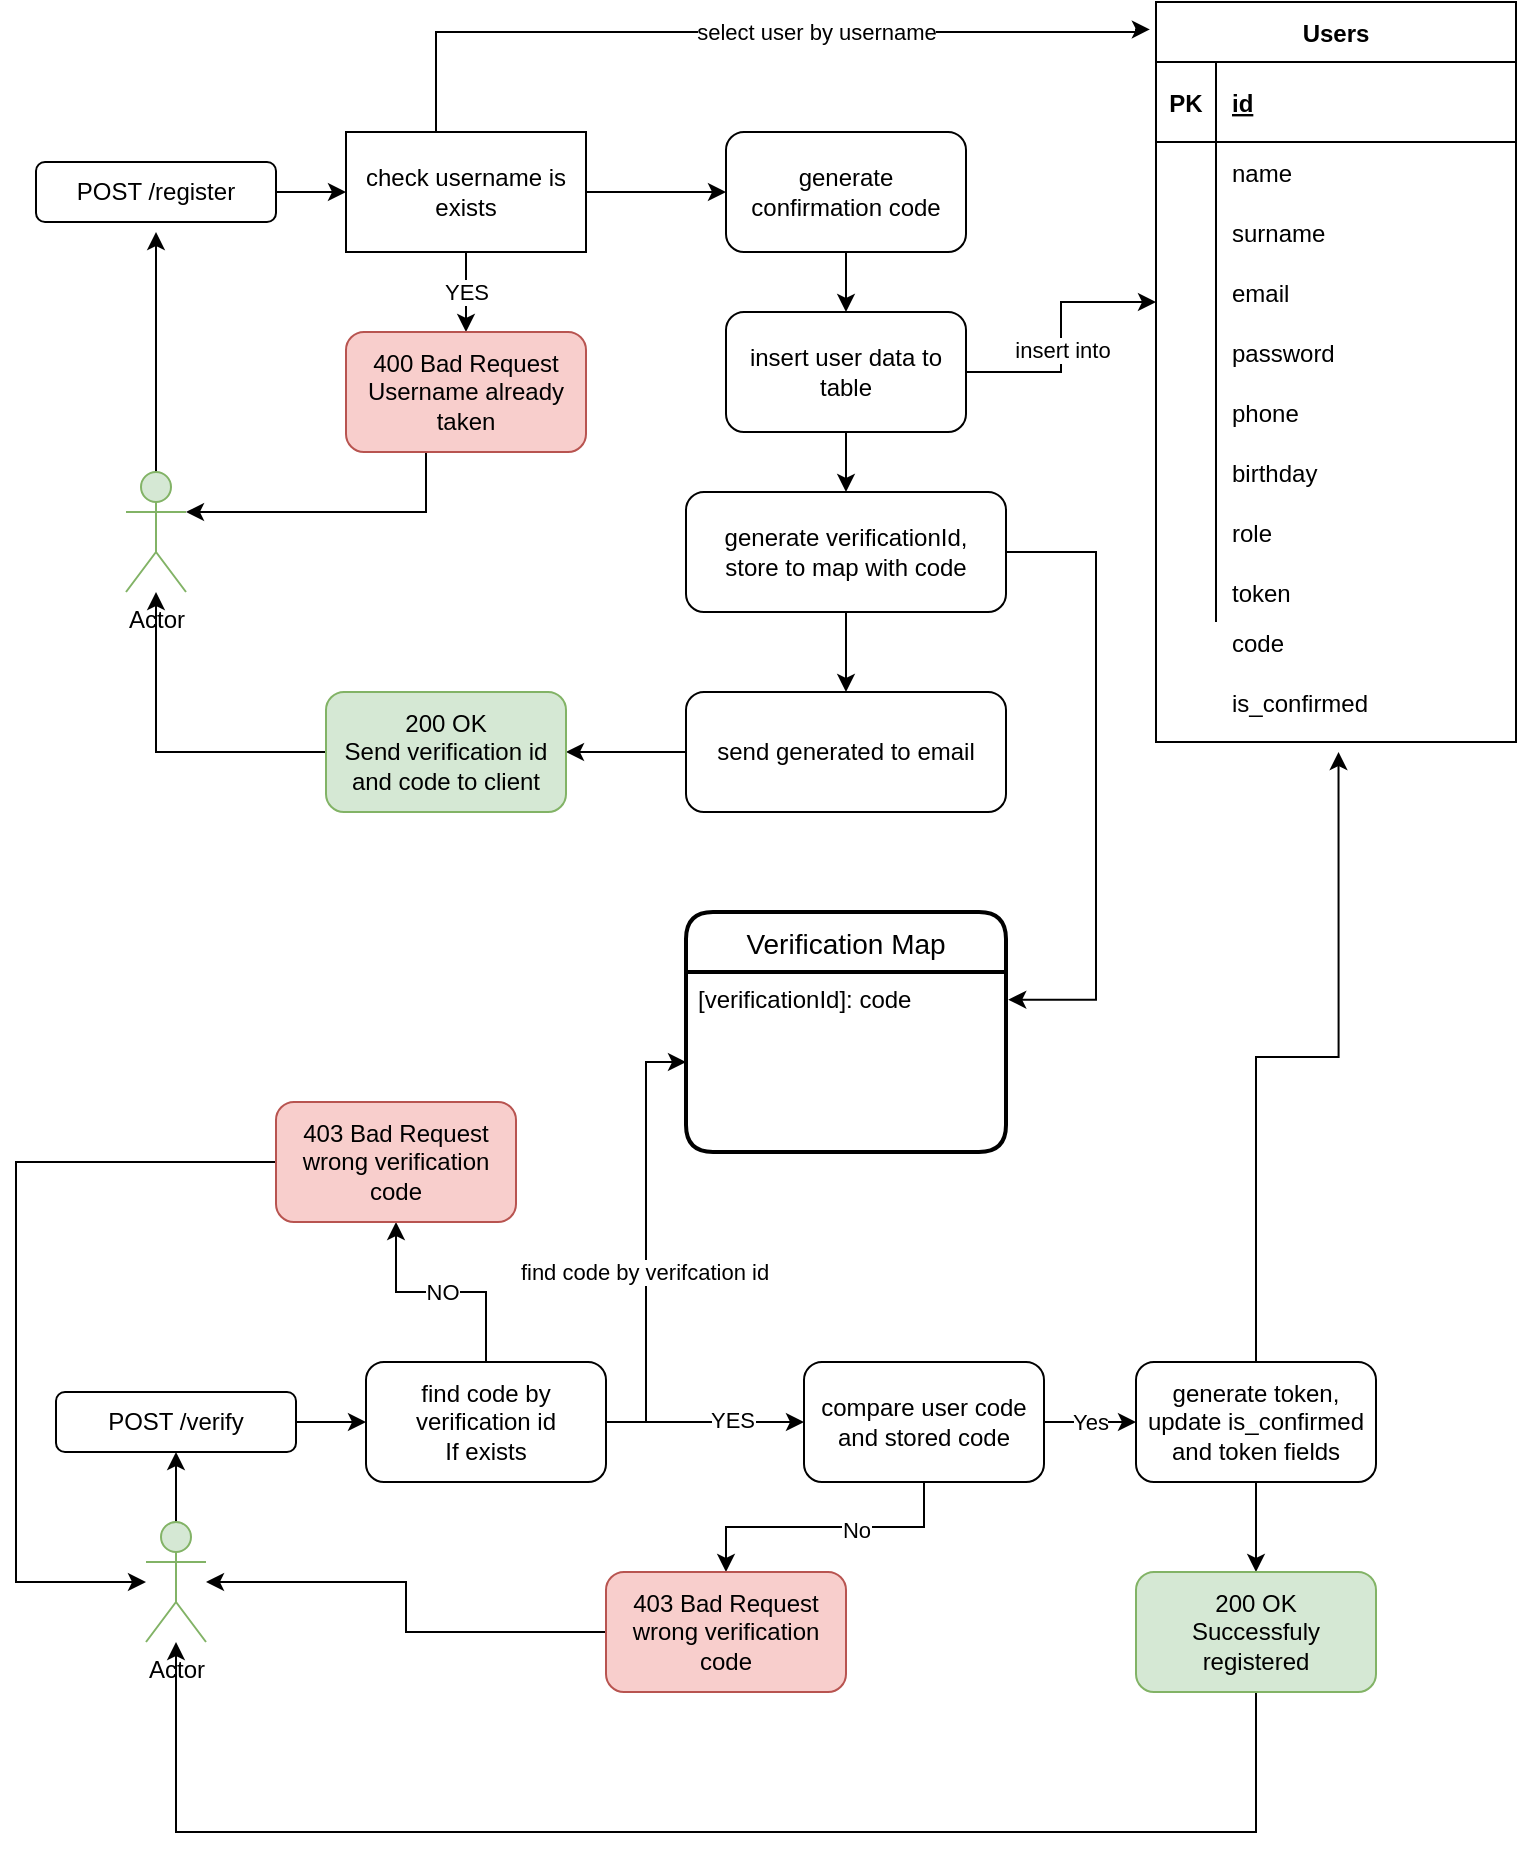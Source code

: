 <mxfile version="20.8.1" type="github">
  <diagram id="KpNZu5s6K74Fhy5XpJUd" name="Страница 1">
    <mxGraphModel dx="2385" dy="1343" grid="1" gridSize="10" guides="1" tooltips="1" connect="1" arrows="1" fold="1" page="1" pageScale="1" pageWidth="827" pageHeight="1169" math="0" shadow="0">
      <root>
        <mxCell id="0" />
        <mxCell id="1" parent="0" />
        <mxCell id="UqoLNxq10_P1WbbZh7oi-83" style="edgeStyle=orthogonalEdgeStyle;rounded=0;orthogonalLoop=1;jettySize=auto;html=1;" edge="1" parent="1" source="UqoLNxq10_P1WbbZh7oi-1">
          <mxGeometry relative="1" as="geometry">
            <mxPoint x="90.0" y="150" as="targetPoint" />
          </mxGeometry>
        </mxCell>
        <mxCell id="UqoLNxq10_P1WbbZh7oi-1" value="Actor" style="shape=umlActor;verticalLabelPosition=bottom;verticalAlign=top;html=1;outlineConnect=0;fillColor=#d5e8d4;strokeColor=#82b366;" vertex="1" parent="1">
          <mxGeometry x="75" y="270" width="30" height="60" as="geometry" />
        </mxCell>
        <mxCell id="UqoLNxq10_P1WbbZh7oi-74" value="" style="edgeStyle=orthogonalEdgeStyle;rounded=0;orthogonalLoop=1;jettySize=auto;html=1;" edge="1" parent="1" source="UqoLNxq10_P1WbbZh7oi-5" target="UqoLNxq10_P1WbbZh7oi-73">
          <mxGeometry relative="1" as="geometry" />
        </mxCell>
        <mxCell id="UqoLNxq10_P1WbbZh7oi-5" value="POST /register" style="rounded=1;whiteSpace=wrap;html=1;" vertex="1" parent="1">
          <mxGeometry x="30" y="115" width="120" height="30" as="geometry" />
        </mxCell>
        <mxCell id="UqoLNxq10_P1WbbZh7oi-6" value="Users" style="shape=table;startSize=30;container=1;collapsible=1;childLayout=tableLayout;fixedRows=1;rowLines=0;fontStyle=1;align=center;resizeLast=1;" vertex="1" parent="1">
          <mxGeometry x="590" y="35" width="180" height="370" as="geometry" />
        </mxCell>
        <mxCell id="UqoLNxq10_P1WbbZh7oi-7" value="" style="shape=tableRow;horizontal=0;startSize=0;swimlaneHead=0;swimlaneBody=0;fillColor=none;collapsible=0;dropTarget=0;points=[[0,0.5],[1,0.5]];portConstraint=eastwest;top=0;left=0;right=0;bottom=1;" vertex="1" parent="UqoLNxq10_P1WbbZh7oi-6">
          <mxGeometry y="30" width="180" height="40" as="geometry" />
        </mxCell>
        <mxCell id="UqoLNxq10_P1WbbZh7oi-8" value="PK" style="shape=partialRectangle;connectable=0;fillColor=none;top=0;left=0;bottom=0;right=0;fontStyle=1;overflow=hidden;" vertex="1" parent="UqoLNxq10_P1WbbZh7oi-7">
          <mxGeometry width="30" height="40" as="geometry">
            <mxRectangle width="30" height="40" as="alternateBounds" />
          </mxGeometry>
        </mxCell>
        <mxCell id="UqoLNxq10_P1WbbZh7oi-9" value="id" style="shape=partialRectangle;connectable=0;fillColor=none;top=0;left=0;bottom=0;right=0;align=left;spacingLeft=6;fontStyle=5;overflow=hidden;" vertex="1" parent="UqoLNxq10_P1WbbZh7oi-7">
          <mxGeometry x="30" width="150" height="40" as="geometry">
            <mxRectangle width="150" height="40" as="alternateBounds" />
          </mxGeometry>
        </mxCell>
        <mxCell id="UqoLNxq10_P1WbbZh7oi-10" value="" style="shape=tableRow;horizontal=0;startSize=0;swimlaneHead=0;swimlaneBody=0;fillColor=none;collapsible=0;dropTarget=0;points=[[0,0.5],[1,0.5]];portConstraint=eastwest;top=0;left=0;right=0;bottom=0;" vertex="1" parent="UqoLNxq10_P1WbbZh7oi-6">
          <mxGeometry y="70" width="180" height="30" as="geometry" />
        </mxCell>
        <mxCell id="UqoLNxq10_P1WbbZh7oi-11" value="" style="shape=partialRectangle;connectable=0;fillColor=none;top=0;left=0;bottom=0;right=0;editable=1;overflow=hidden;" vertex="1" parent="UqoLNxq10_P1WbbZh7oi-10">
          <mxGeometry width="30" height="30" as="geometry">
            <mxRectangle width="30" height="30" as="alternateBounds" />
          </mxGeometry>
        </mxCell>
        <mxCell id="UqoLNxq10_P1WbbZh7oi-12" value="name" style="shape=partialRectangle;connectable=0;fillColor=none;top=0;left=0;bottom=0;right=0;align=left;spacingLeft=6;overflow=hidden;" vertex="1" parent="UqoLNxq10_P1WbbZh7oi-10">
          <mxGeometry x="30" width="150" height="30" as="geometry">
            <mxRectangle width="150" height="30" as="alternateBounds" />
          </mxGeometry>
        </mxCell>
        <mxCell id="UqoLNxq10_P1WbbZh7oi-13" value="" style="shape=tableRow;horizontal=0;startSize=0;swimlaneHead=0;swimlaneBody=0;fillColor=none;collapsible=0;dropTarget=0;points=[[0,0.5],[1,0.5]];portConstraint=eastwest;top=0;left=0;right=0;bottom=0;" vertex="1" parent="UqoLNxq10_P1WbbZh7oi-6">
          <mxGeometry y="100" width="180" height="30" as="geometry" />
        </mxCell>
        <mxCell id="UqoLNxq10_P1WbbZh7oi-14" value="" style="shape=partialRectangle;connectable=0;fillColor=none;top=0;left=0;bottom=0;right=0;editable=1;overflow=hidden;" vertex="1" parent="UqoLNxq10_P1WbbZh7oi-13">
          <mxGeometry width="30" height="30" as="geometry">
            <mxRectangle width="30" height="30" as="alternateBounds" />
          </mxGeometry>
        </mxCell>
        <mxCell id="UqoLNxq10_P1WbbZh7oi-15" value="surname" style="shape=partialRectangle;connectable=0;fillColor=none;top=0;left=0;bottom=0;right=0;align=left;spacingLeft=6;overflow=hidden;" vertex="1" parent="UqoLNxq10_P1WbbZh7oi-13">
          <mxGeometry x="30" width="150" height="30" as="geometry">
            <mxRectangle width="150" height="30" as="alternateBounds" />
          </mxGeometry>
        </mxCell>
        <mxCell id="UqoLNxq10_P1WbbZh7oi-16" value="" style="shape=tableRow;horizontal=0;startSize=0;swimlaneHead=0;swimlaneBody=0;fillColor=none;collapsible=0;dropTarget=0;points=[[0,0.5],[1,0.5]];portConstraint=eastwest;top=0;left=0;right=0;bottom=0;" vertex="1" parent="UqoLNxq10_P1WbbZh7oi-6">
          <mxGeometry y="130" width="180" height="30" as="geometry" />
        </mxCell>
        <mxCell id="UqoLNxq10_P1WbbZh7oi-17" value="" style="shape=partialRectangle;connectable=0;fillColor=none;top=0;left=0;bottom=0;right=0;editable=1;overflow=hidden;" vertex="1" parent="UqoLNxq10_P1WbbZh7oi-16">
          <mxGeometry width="30" height="30" as="geometry">
            <mxRectangle width="30" height="30" as="alternateBounds" />
          </mxGeometry>
        </mxCell>
        <mxCell id="UqoLNxq10_P1WbbZh7oi-18" value="email" style="shape=partialRectangle;connectable=0;fillColor=none;top=0;left=0;bottom=0;right=0;align=left;spacingLeft=6;overflow=hidden;" vertex="1" parent="UqoLNxq10_P1WbbZh7oi-16">
          <mxGeometry x="30" width="150" height="30" as="geometry">
            <mxRectangle width="150" height="30" as="alternateBounds" />
          </mxGeometry>
        </mxCell>
        <mxCell id="UqoLNxq10_P1WbbZh7oi-19" value="" style="shape=tableRow;horizontal=0;startSize=0;swimlaneHead=0;swimlaneBody=0;fillColor=none;collapsible=0;dropTarget=0;points=[[0,0.5],[1,0.5]];portConstraint=eastwest;top=0;left=0;right=0;bottom=0;" vertex="1" parent="UqoLNxq10_P1WbbZh7oi-6">
          <mxGeometry y="160" width="180" height="30" as="geometry" />
        </mxCell>
        <mxCell id="UqoLNxq10_P1WbbZh7oi-20" value="" style="shape=partialRectangle;connectable=0;fillColor=none;top=0;left=0;bottom=0;right=0;editable=1;overflow=hidden;" vertex="1" parent="UqoLNxq10_P1WbbZh7oi-19">
          <mxGeometry width="30" height="30" as="geometry">
            <mxRectangle width="30" height="30" as="alternateBounds" />
          </mxGeometry>
        </mxCell>
        <mxCell id="UqoLNxq10_P1WbbZh7oi-21" value="password" style="shape=partialRectangle;connectable=0;fillColor=none;top=0;left=0;bottom=0;right=0;align=left;spacingLeft=6;overflow=hidden;" vertex="1" parent="UqoLNxq10_P1WbbZh7oi-19">
          <mxGeometry x="30" width="150" height="30" as="geometry">
            <mxRectangle width="150" height="30" as="alternateBounds" />
          </mxGeometry>
        </mxCell>
        <mxCell id="UqoLNxq10_P1WbbZh7oi-37" value="" style="shape=tableRow;horizontal=0;startSize=0;swimlaneHead=0;swimlaneBody=0;fillColor=none;collapsible=0;dropTarget=0;points=[[0,0.5],[1,0.5]];portConstraint=eastwest;top=0;left=0;right=0;bottom=0;" vertex="1" parent="UqoLNxq10_P1WbbZh7oi-6">
          <mxGeometry y="190" width="180" height="30" as="geometry" />
        </mxCell>
        <mxCell id="UqoLNxq10_P1WbbZh7oi-38" value="" style="shape=partialRectangle;connectable=0;fillColor=none;top=0;left=0;bottom=0;right=0;editable=1;overflow=hidden;" vertex="1" parent="UqoLNxq10_P1WbbZh7oi-37">
          <mxGeometry width="30" height="30" as="geometry">
            <mxRectangle width="30" height="30" as="alternateBounds" />
          </mxGeometry>
        </mxCell>
        <mxCell id="UqoLNxq10_P1WbbZh7oi-39" value="phone" style="shape=partialRectangle;connectable=0;fillColor=none;top=0;left=0;bottom=0;right=0;align=left;spacingLeft=6;overflow=hidden;" vertex="1" parent="UqoLNxq10_P1WbbZh7oi-37">
          <mxGeometry x="30" width="150" height="30" as="geometry">
            <mxRectangle width="150" height="30" as="alternateBounds" />
          </mxGeometry>
        </mxCell>
        <mxCell id="UqoLNxq10_P1WbbZh7oi-40" value="" style="shape=tableRow;horizontal=0;startSize=0;swimlaneHead=0;swimlaneBody=0;fillColor=none;collapsible=0;dropTarget=0;points=[[0,0.5],[1,0.5]];portConstraint=eastwest;top=0;left=0;right=0;bottom=0;" vertex="1" parent="UqoLNxq10_P1WbbZh7oi-6">
          <mxGeometry y="220" width="180" height="30" as="geometry" />
        </mxCell>
        <mxCell id="UqoLNxq10_P1WbbZh7oi-41" value="" style="shape=partialRectangle;connectable=0;fillColor=none;top=0;left=0;bottom=0;right=0;editable=1;overflow=hidden;" vertex="1" parent="UqoLNxq10_P1WbbZh7oi-40">
          <mxGeometry width="30" height="30" as="geometry">
            <mxRectangle width="30" height="30" as="alternateBounds" />
          </mxGeometry>
        </mxCell>
        <mxCell id="UqoLNxq10_P1WbbZh7oi-42" value="birthday" style="shape=partialRectangle;connectable=0;fillColor=none;top=0;left=0;bottom=0;right=0;align=left;spacingLeft=6;overflow=hidden;" vertex="1" parent="UqoLNxq10_P1WbbZh7oi-40">
          <mxGeometry x="30" width="150" height="30" as="geometry">
            <mxRectangle width="150" height="30" as="alternateBounds" />
          </mxGeometry>
        </mxCell>
        <mxCell id="UqoLNxq10_P1WbbZh7oi-43" value="" style="shape=tableRow;horizontal=0;startSize=0;swimlaneHead=0;swimlaneBody=0;fillColor=none;collapsible=0;dropTarget=0;points=[[0,0.5],[1,0.5]];portConstraint=eastwest;top=0;left=0;right=0;bottom=0;" vertex="1" parent="UqoLNxq10_P1WbbZh7oi-6">
          <mxGeometry y="250" width="180" height="30" as="geometry" />
        </mxCell>
        <mxCell id="UqoLNxq10_P1WbbZh7oi-44" value="" style="shape=partialRectangle;connectable=0;fillColor=none;top=0;left=0;bottom=0;right=0;editable=1;overflow=hidden;" vertex="1" parent="UqoLNxq10_P1WbbZh7oi-43">
          <mxGeometry width="30" height="30" as="geometry">
            <mxRectangle width="30" height="30" as="alternateBounds" />
          </mxGeometry>
        </mxCell>
        <mxCell id="UqoLNxq10_P1WbbZh7oi-45" value="role" style="shape=partialRectangle;connectable=0;fillColor=none;top=0;left=0;bottom=0;right=0;align=left;spacingLeft=6;overflow=hidden;" vertex="1" parent="UqoLNxq10_P1WbbZh7oi-43">
          <mxGeometry x="30" width="150" height="30" as="geometry">
            <mxRectangle width="150" height="30" as="alternateBounds" />
          </mxGeometry>
        </mxCell>
        <mxCell id="UqoLNxq10_P1WbbZh7oi-70" value="" style="shape=tableRow;horizontal=0;startSize=0;swimlaneHead=0;swimlaneBody=0;fillColor=none;collapsible=0;dropTarget=0;points=[[0,0.5],[1,0.5]];portConstraint=eastwest;top=0;left=0;right=0;bottom=0;" vertex="1" parent="UqoLNxq10_P1WbbZh7oi-6">
          <mxGeometry y="280" width="180" height="30" as="geometry" />
        </mxCell>
        <mxCell id="UqoLNxq10_P1WbbZh7oi-71" value="" style="shape=partialRectangle;connectable=0;fillColor=none;top=0;left=0;bottom=0;right=0;editable=1;overflow=hidden;" vertex="1" parent="UqoLNxq10_P1WbbZh7oi-70">
          <mxGeometry width="30" height="30" as="geometry">
            <mxRectangle width="30" height="30" as="alternateBounds" />
          </mxGeometry>
        </mxCell>
        <mxCell id="UqoLNxq10_P1WbbZh7oi-72" value="token" style="shape=partialRectangle;connectable=0;fillColor=none;top=0;left=0;bottom=0;right=0;align=left;spacingLeft=6;overflow=hidden;" vertex="1" parent="UqoLNxq10_P1WbbZh7oi-70">
          <mxGeometry x="30" width="150" height="30" as="geometry">
            <mxRectangle width="150" height="30" as="alternateBounds" />
          </mxGeometry>
        </mxCell>
        <mxCell id="UqoLNxq10_P1WbbZh7oi-76" value="YES" style="edgeStyle=orthogonalEdgeStyle;rounded=0;orthogonalLoop=1;jettySize=auto;html=1;entryX=0.5;entryY=0;entryDx=0;entryDy=0;" edge="1" parent="1" source="UqoLNxq10_P1WbbZh7oi-73" target="UqoLNxq10_P1WbbZh7oi-75">
          <mxGeometry relative="1" as="geometry" />
        </mxCell>
        <mxCell id="UqoLNxq10_P1WbbZh7oi-79" style="edgeStyle=orthogonalEdgeStyle;rounded=0;orthogonalLoop=1;jettySize=auto;html=1;entryX=-0.017;entryY=0.037;entryDx=0;entryDy=0;entryPerimeter=0;" edge="1" parent="1" source="UqoLNxq10_P1WbbZh7oi-73" target="UqoLNxq10_P1WbbZh7oi-6">
          <mxGeometry relative="1" as="geometry">
            <mxPoint x="580" y="50" as="targetPoint" />
            <Array as="points">
              <mxPoint x="230" y="50" />
              <mxPoint x="580" y="50" />
              <mxPoint x="580" y="49" />
            </Array>
          </mxGeometry>
        </mxCell>
        <mxCell id="UqoLNxq10_P1WbbZh7oi-80" value="select user by username" style="edgeLabel;html=1;align=center;verticalAlign=middle;resizable=0;points=[];" vertex="1" connectable="0" parent="UqoLNxq10_P1WbbZh7oi-79">
          <mxGeometry x="0.305" relative="1" as="geometry">
            <mxPoint x="-27" as="offset" />
          </mxGeometry>
        </mxCell>
        <mxCell id="UqoLNxq10_P1WbbZh7oi-87" style="edgeStyle=orthogonalEdgeStyle;rounded=0;orthogonalLoop=1;jettySize=auto;html=1;" edge="1" parent="1" source="UqoLNxq10_P1WbbZh7oi-73" target="UqoLNxq10_P1WbbZh7oi-85">
          <mxGeometry relative="1" as="geometry" />
        </mxCell>
        <mxCell id="UqoLNxq10_P1WbbZh7oi-73" value="check username is exists" style="rounded=0;whiteSpace=wrap;html=1;" vertex="1" parent="1">
          <mxGeometry x="185" y="100" width="120" height="60" as="geometry" />
        </mxCell>
        <mxCell id="UqoLNxq10_P1WbbZh7oi-77" style="edgeStyle=orthogonalEdgeStyle;rounded=0;orthogonalLoop=1;jettySize=auto;html=1;" edge="1" parent="1" source="UqoLNxq10_P1WbbZh7oi-75" target="UqoLNxq10_P1WbbZh7oi-1">
          <mxGeometry relative="1" as="geometry">
            <Array as="points">
              <mxPoint x="225" y="290" />
            </Array>
          </mxGeometry>
        </mxCell>
        <mxCell id="UqoLNxq10_P1WbbZh7oi-75" value="400 Bad Request&lt;br&gt;Username already taken" style="rounded=1;whiteSpace=wrap;html=1;fillColor=#f8cecc;strokeColor=#b85450;" vertex="1" parent="1">
          <mxGeometry x="185" y="200" width="120" height="60" as="geometry" />
        </mxCell>
        <mxCell id="UqoLNxq10_P1WbbZh7oi-90" style="edgeStyle=orthogonalEdgeStyle;rounded=0;orthogonalLoop=1;jettySize=auto;html=1;" edge="1" parent="1" source="UqoLNxq10_P1WbbZh7oi-85" target="UqoLNxq10_P1WbbZh7oi-89">
          <mxGeometry relative="1" as="geometry" />
        </mxCell>
        <mxCell id="UqoLNxq10_P1WbbZh7oi-85" value="generate &lt;br&gt;confirmation code" style="rounded=1;whiteSpace=wrap;html=1;" vertex="1" parent="1">
          <mxGeometry x="375" y="100" width="120" height="60" as="geometry" />
        </mxCell>
        <mxCell id="UqoLNxq10_P1WbbZh7oi-128" style="edgeStyle=orthogonalEdgeStyle;rounded=0;orthogonalLoop=1;jettySize=auto;html=1;entryX=0.5;entryY=0;entryDx=0;entryDy=0;" edge="1" parent="1" source="UqoLNxq10_P1WbbZh7oi-89" target="UqoLNxq10_P1WbbZh7oi-127">
          <mxGeometry relative="1" as="geometry" />
        </mxCell>
        <mxCell id="UqoLNxq10_P1WbbZh7oi-137" style="edgeStyle=orthogonalEdgeStyle;rounded=0;orthogonalLoop=1;jettySize=auto;html=1;entryX=0;entryY=0.667;entryDx=0;entryDy=0;entryPerimeter=0;" edge="1" parent="1" source="UqoLNxq10_P1WbbZh7oi-89" target="UqoLNxq10_P1WbbZh7oi-16">
          <mxGeometry relative="1" as="geometry" />
        </mxCell>
        <mxCell id="UqoLNxq10_P1WbbZh7oi-138" value="insert into" style="edgeLabel;html=1;align=center;verticalAlign=middle;resizable=0;points=[];" vertex="1" connectable="0" parent="UqoLNxq10_P1WbbZh7oi-137">
          <mxGeometry x="-0.095" relative="1" as="geometry">
            <mxPoint as="offset" />
          </mxGeometry>
        </mxCell>
        <mxCell id="UqoLNxq10_P1WbbZh7oi-89" value="insert user data to table" style="rounded=1;whiteSpace=wrap;html=1;" vertex="1" parent="1">
          <mxGeometry x="375" y="190" width="120" height="60" as="geometry" />
        </mxCell>
        <mxCell id="UqoLNxq10_P1WbbZh7oi-121" value="" style="shape=tableRow;horizontal=0;startSize=0;swimlaneHead=0;swimlaneBody=0;fillColor=none;collapsible=0;dropTarget=0;points=[[0,0.5],[1,0.5]];portConstraint=eastwest;top=0;left=0;right=0;bottom=0;" vertex="1" parent="1">
          <mxGeometry x="590" y="380" width="180" height="30" as="geometry" />
        </mxCell>
        <mxCell id="UqoLNxq10_P1WbbZh7oi-122" value="" style="shape=partialRectangle;connectable=0;fillColor=none;top=0;left=0;bottom=0;right=0;editable=1;overflow=hidden;" vertex="1" parent="UqoLNxq10_P1WbbZh7oi-121">
          <mxGeometry width="30" height="30" as="geometry">
            <mxRectangle width="30" height="30" as="alternateBounds" />
          </mxGeometry>
        </mxCell>
        <mxCell id="UqoLNxq10_P1WbbZh7oi-125" value="code" style="shape=partialRectangle;connectable=0;fillColor=none;top=0;left=0;bottom=0;right=0;align=left;spacingLeft=6;overflow=hidden;" vertex="1" parent="1">
          <mxGeometry x="620" y="340" width="150" height="30" as="geometry">
            <mxRectangle width="150" height="30" as="alternateBounds" />
          </mxGeometry>
        </mxCell>
        <mxCell id="UqoLNxq10_P1WbbZh7oi-126" value="is_confirmed" style="shape=partialRectangle;connectable=0;fillColor=none;top=0;left=0;bottom=0;right=0;align=left;spacingLeft=6;overflow=hidden;" vertex="1" parent="1">
          <mxGeometry x="620" y="370" width="150" height="30" as="geometry">
            <mxRectangle width="150" height="30" as="alternateBounds" />
          </mxGeometry>
        </mxCell>
        <mxCell id="UqoLNxq10_P1WbbZh7oi-131" style="edgeStyle=orthogonalEdgeStyle;rounded=0;orthogonalLoop=1;jettySize=auto;html=1;" edge="1" parent="1" source="UqoLNxq10_P1WbbZh7oi-127" target="UqoLNxq10_P1WbbZh7oi-130">
          <mxGeometry relative="1" as="geometry" />
        </mxCell>
        <mxCell id="UqoLNxq10_P1WbbZh7oi-155" style="edgeStyle=orthogonalEdgeStyle;rounded=0;orthogonalLoop=1;jettySize=auto;html=1;entryX=1.007;entryY=0.154;entryDx=0;entryDy=0;entryPerimeter=0;" edge="1" parent="1" source="UqoLNxq10_P1WbbZh7oi-127" target="UqoLNxq10_P1WbbZh7oi-145">
          <mxGeometry relative="1" as="geometry">
            <mxPoint x="560" y="530" as="targetPoint" />
            <Array as="points">
              <mxPoint x="560" y="310" />
              <mxPoint x="560" y="534" />
            </Array>
          </mxGeometry>
        </mxCell>
        <mxCell id="UqoLNxq10_P1WbbZh7oi-127" value="generate verificationId, &lt;br&gt;store to map with code" style="rounded=1;whiteSpace=wrap;html=1;" vertex="1" parent="1">
          <mxGeometry x="355" y="280" width="160" height="60" as="geometry" />
        </mxCell>
        <mxCell id="UqoLNxq10_P1WbbZh7oi-133" style="edgeStyle=orthogonalEdgeStyle;rounded=0;orthogonalLoop=1;jettySize=auto;html=1;" edge="1" parent="1" source="UqoLNxq10_P1WbbZh7oi-130" target="UqoLNxq10_P1WbbZh7oi-132">
          <mxGeometry relative="1" as="geometry" />
        </mxCell>
        <mxCell id="UqoLNxq10_P1WbbZh7oi-130" value="send generated to email" style="rounded=1;whiteSpace=wrap;html=1;" vertex="1" parent="1">
          <mxGeometry x="355" y="380" width="160" height="60" as="geometry" />
        </mxCell>
        <mxCell id="UqoLNxq10_P1WbbZh7oi-134" style="edgeStyle=orthogonalEdgeStyle;rounded=0;orthogonalLoop=1;jettySize=auto;html=1;" edge="1" parent="1" source="UqoLNxq10_P1WbbZh7oi-132" target="UqoLNxq10_P1WbbZh7oi-1">
          <mxGeometry relative="1" as="geometry" />
        </mxCell>
        <mxCell id="UqoLNxq10_P1WbbZh7oi-132" value="200 OK&lt;br&gt;Send verification id and code to client" style="rounded=1;whiteSpace=wrap;html=1;fillColor=#d5e8d4;strokeColor=#82b366;" vertex="1" parent="1">
          <mxGeometry x="175" y="380" width="120" height="60" as="geometry" />
        </mxCell>
        <mxCell id="UqoLNxq10_P1WbbZh7oi-143" style="edgeStyle=orthogonalEdgeStyle;rounded=0;orthogonalLoop=1;jettySize=auto;html=1;entryX=0.5;entryY=1;entryDx=0;entryDy=0;" edge="1" parent="1" source="UqoLNxq10_P1WbbZh7oi-139" target="UqoLNxq10_P1WbbZh7oi-142">
          <mxGeometry relative="1" as="geometry" />
        </mxCell>
        <mxCell id="UqoLNxq10_P1WbbZh7oi-139" value="Actor" style="shape=umlActor;verticalLabelPosition=bottom;verticalAlign=top;html=1;outlineConnect=0;fillColor=#d5e8d4;strokeColor=#82b366;" vertex="1" parent="1">
          <mxGeometry x="85" y="795" width="30" height="60" as="geometry" />
        </mxCell>
        <mxCell id="UqoLNxq10_P1WbbZh7oi-148" style="edgeStyle=orthogonalEdgeStyle;rounded=0;orthogonalLoop=1;jettySize=auto;html=1;entryX=0;entryY=0.5;entryDx=0;entryDy=0;" edge="1" parent="1" source="UqoLNxq10_P1WbbZh7oi-142" target="UqoLNxq10_P1WbbZh7oi-147">
          <mxGeometry relative="1" as="geometry" />
        </mxCell>
        <mxCell id="UqoLNxq10_P1WbbZh7oi-142" value="POST /verify" style="rounded=1;whiteSpace=wrap;html=1;" vertex="1" parent="1">
          <mxGeometry x="40" y="730" width="120" height="30" as="geometry" />
        </mxCell>
        <mxCell id="UqoLNxq10_P1WbbZh7oi-144" value="Verification Map" style="swimlane;childLayout=stackLayout;horizontal=1;startSize=30;horizontalStack=0;rounded=1;fontSize=14;fontStyle=0;strokeWidth=2;resizeParent=0;resizeLast=1;shadow=0;dashed=0;align=center;" vertex="1" parent="1">
          <mxGeometry x="355" y="490" width="160" height="120" as="geometry" />
        </mxCell>
        <mxCell id="UqoLNxq10_P1WbbZh7oi-145" value="[verificationId]: code" style="align=left;strokeColor=none;fillColor=none;spacingLeft=4;fontSize=12;verticalAlign=top;resizable=0;rotatable=0;part=1;" vertex="1" parent="UqoLNxq10_P1WbbZh7oi-144">
          <mxGeometry y="30" width="160" height="90" as="geometry" />
        </mxCell>
        <mxCell id="UqoLNxq10_P1WbbZh7oi-152" style="edgeStyle=orthogonalEdgeStyle;rounded=0;orthogonalLoop=1;jettySize=auto;html=1;entryX=0;entryY=0.5;entryDx=0;entryDy=0;" edge="1" parent="1" source="UqoLNxq10_P1WbbZh7oi-147" target="UqoLNxq10_P1WbbZh7oi-145">
          <mxGeometry relative="1" as="geometry" />
        </mxCell>
        <mxCell id="UqoLNxq10_P1WbbZh7oi-162" value="find code by verifcation id" style="edgeLabel;html=1;align=center;verticalAlign=middle;resizable=0;points=[];" vertex="1" connectable="0" parent="UqoLNxq10_P1WbbZh7oi-152">
          <mxGeometry x="-0.136" y="1" relative="1" as="geometry">
            <mxPoint as="offset" />
          </mxGeometry>
        </mxCell>
        <mxCell id="UqoLNxq10_P1WbbZh7oi-157" style="edgeStyle=orthogonalEdgeStyle;rounded=0;orthogonalLoop=1;jettySize=auto;html=1;" edge="1" parent="1" source="UqoLNxq10_P1WbbZh7oi-147" target="UqoLNxq10_P1WbbZh7oi-156">
          <mxGeometry relative="1" as="geometry" />
        </mxCell>
        <mxCell id="UqoLNxq10_P1WbbZh7oi-158" value="YES" style="edgeLabel;html=1;align=center;verticalAlign=middle;resizable=0;points=[];" vertex="1" connectable="0" parent="UqoLNxq10_P1WbbZh7oi-157">
          <mxGeometry x="0.267" y="1" relative="1" as="geometry">
            <mxPoint as="offset" />
          </mxGeometry>
        </mxCell>
        <mxCell id="UqoLNxq10_P1WbbZh7oi-161" value="NO" style="edgeStyle=orthogonalEdgeStyle;rounded=0;orthogonalLoop=1;jettySize=auto;html=1;entryX=0.5;entryY=1;entryDx=0;entryDy=0;" edge="1" parent="1" source="UqoLNxq10_P1WbbZh7oi-147" target="UqoLNxq10_P1WbbZh7oi-159">
          <mxGeometry relative="1" as="geometry" />
        </mxCell>
        <mxCell id="UqoLNxq10_P1WbbZh7oi-147" value="find code by verification id&lt;br&gt;If exists" style="rounded=1;whiteSpace=wrap;html=1;" vertex="1" parent="1">
          <mxGeometry x="195" y="715" width="120" height="60" as="geometry" />
        </mxCell>
        <mxCell id="UqoLNxq10_P1WbbZh7oi-164" style="edgeStyle=orthogonalEdgeStyle;rounded=0;orthogonalLoop=1;jettySize=auto;html=1;" edge="1" parent="1" source="UqoLNxq10_P1WbbZh7oi-156" target="UqoLNxq10_P1WbbZh7oi-163">
          <mxGeometry relative="1" as="geometry" />
        </mxCell>
        <mxCell id="UqoLNxq10_P1WbbZh7oi-165" value="No" style="edgeLabel;html=1;align=center;verticalAlign=middle;resizable=0;points=[];" vertex="1" connectable="0" parent="UqoLNxq10_P1WbbZh7oi-164">
          <mxGeometry x="-0.215" y="1" relative="1" as="geometry">
            <mxPoint as="offset" />
          </mxGeometry>
        </mxCell>
        <mxCell id="UqoLNxq10_P1WbbZh7oi-168" value="Yes" style="edgeStyle=orthogonalEdgeStyle;rounded=0;orthogonalLoop=1;jettySize=auto;html=1;entryX=0;entryY=0.5;entryDx=0;entryDy=0;" edge="1" parent="1" source="UqoLNxq10_P1WbbZh7oi-156" target="UqoLNxq10_P1WbbZh7oi-167">
          <mxGeometry relative="1" as="geometry" />
        </mxCell>
        <mxCell id="UqoLNxq10_P1WbbZh7oi-156" value="compare user code and stored code" style="rounded=1;whiteSpace=wrap;html=1;" vertex="1" parent="1">
          <mxGeometry x="414" y="715" width="120" height="60" as="geometry" />
        </mxCell>
        <mxCell id="UqoLNxq10_P1WbbZh7oi-160" style="edgeStyle=orthogonalEdgeStyle;rounded=0;orthogonalLoop=1;jettySize=auto;html=1;" edge="1" parent="1" source="UqoLNxq10_P1WbbZh7oi-159" target="UqoLNxq10_P1WbbZh7oi-139">
          <mxGeometry x="0.091" y="-100" relative="1" as="geometry">
            <Array as="points">
              <mxPoint x="20" y="615" />
              <mxPoint x="20" y="825" />
            </Array>
            <mxPoint as="offset" />
          </mxGeometry>
        </mxCell>
        <mxCell id="UqoLNxq10_P1WbbZh7oi-159" value="403 Bad Request&lt;br&gt;wrong verification code" style="rounded=1;whiteSpace=wrap;html=1;fillColor=#f8cecc;strokeColor=#b85450;" vertex="1" parent="1">
          <mxGeometry x="150" y="585" width="120" height="60" as="geometry" />
        </mxCell>
        <mxCell id="UqoLNxq10_P1WbbZh7oi-166" style="edgeStyle=orthogonalEdgeStyle;rounded=0;orthogonalLoop=1;jettySize=auto;html=1;" edge="1" parent="1" source="UqoLNxq10_P1WbbZh7oi-163" target="UqoLNxq10_P1WbbZh7oi-139">
          <mxGeometry relative="1" as="geometry" />
        </mxCell>
        <mxCell id="UqoLNxq10_P1WbbZh7oi-163" value="403 Bad Request&lt;br style=&quot;border-color: var(--border-color);&quot;&gt;wrong verification code" style="rounded=1;whiteSpace=wrap;html=1;fillColor=#f8cecc;strokeColor=#b85450;" vertex="1" parent="1">
          <mxGeometry x="315" y="820" width="120" height="60" as="geometry" />
        </mxCell>
        <mxCell id="UqoLNxq10_P1WbbZh7oi-169" style="edgeStyle=orthogonalEdgeStyle;rounded=0;orthogonalLoop=1;jettySize=auto;html=1;entryX=0.507;entryY=1;entryDx=0;entryDy=0;entryPerimeter=0;" edge="1" parent="1" source="UqoLNxq10_P1WbbZh7oi-167" target="UqoLNxq10_P1WbbZh7oi-121">
          <mxGeometry relative="1" as="geometry">
            <mxPoint x="680" y="420" as="targetPoint" />
          </mxGeometry>
        </mxCell>
        <mxCell id="UqoLNxq10_P1WbbZh7oi-171" style="edgeStyle=orthogonalEdgeStyle;rounded=0;orthogonalLoop=1;jettySize=auto;html=1;entryX=0.5;entryY=0;entryDx=0;entryDy=0;" edge="1" parent="1" source="UqoLNxq10_P1WbbZh7oi-167" target="UqoLNxq10_P1WbbZh7oi-170">
          <mxGeometry relative="1" as="geometry" />
        </mxCell>
        <mxCell id="UqoLNxq10_P1WbbZh7oi-167" value="generate token, update is_confirmed and token fields" style="rounded=1;whiteSpace=wrap;html=1;" vertex="1" parent="1">
          <mxGeometry x="580" y="715" width="120" height="60" as="geometry" />
        </mxCell>
        <mxCell id="UqoLNxq10_P1WbbZh7oi-172" style="edgeStyle=orthogonalEdgeStyle;rounded=0;orthogonalLoop=1;jettySize=auto;html=1;" edge="1" parent="1" source="UqoLNxq10_P1WbbZh7oi-170" target="UqoLNxq10_P1WbbZh7oi-139">
          <mxGeometry relative="1" as="geometry">
            <Array as="points">
              <mxPoint x="640" y="950" />
              <mxPoint x="100" y="950" />
            </Array>
          </mxGeometry>
        </mxCell>
        <mxCell id="UqoLNxq10_P1WbbZh7oi-170" value="200 OK&lt;br&gt;Successfuly registered" style="rounded=1;whiteSpace=wrap;html=1;fillColor=#d5e8d4;strokeColor=#82b366;" vertex="1" parent="1">
          <mxGeometry x="580" y="820" width="120" height="60" as="geometry" />
        </mxCell>
      </root>
    </mxGraphModel>
  </diagram>
</mxfile>
